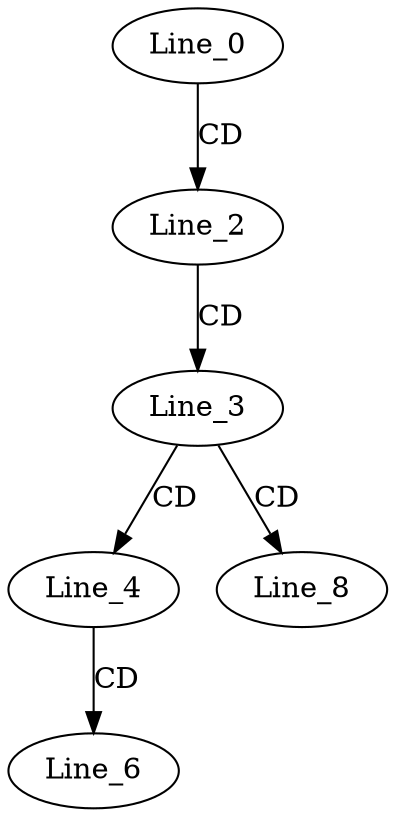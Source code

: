 digraph G {
  Line_0;
  Line_2;
  Line_3;
  Line_4;
  Line_6;
  Line_8;
  Line_0 -> Line_2 [ label="CD" ];
  Line_2 -> Line_3 [ label="CD" ];
  Line_3 -> Line_4 [ label="CD" ];
  Line_4 -> Line_6 [ label="CD" ];
  Line_3 -> Line_8 [ label="CD" ];
}
